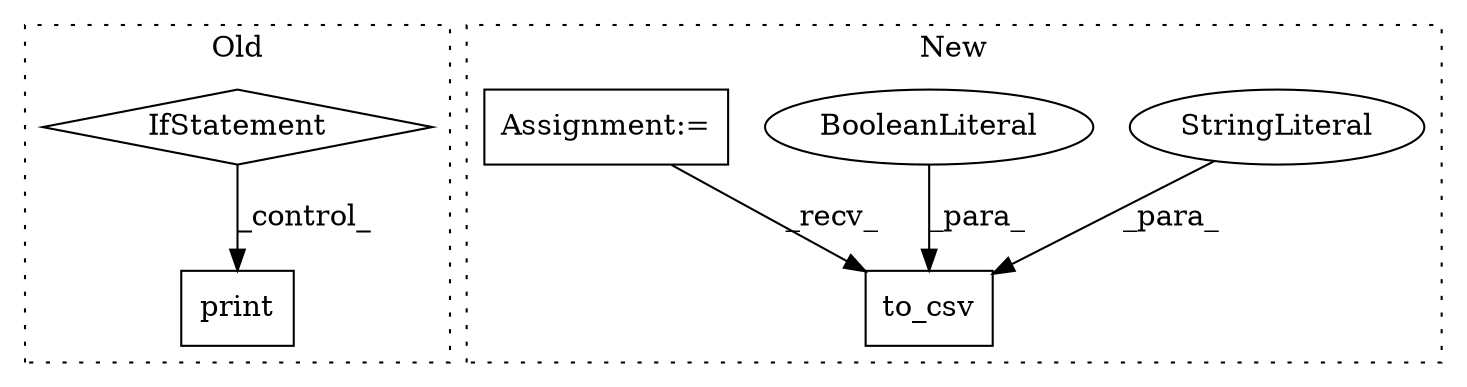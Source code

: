 digraph G {
subgraph cluster0 {
1 [label="IfStatement" a="25" s="6035,6065" l="4,2" shape="diamond"];
6 [label="print" a="32" s="6081,6166" l="6,2" shape="box"];
label = "Old";
style="dotted";
}
subgraph cluster1 {
2 [label="to_csv" a="32" s="4173,4216" l="7,1" shape="box"];
3 [label="StringLiteral" a="45" s="4203" l="7" shape="ellipse"];
4 [label="BooleanLiteral" a="9" s="4211" l="5" shape="ellipse"];
5 [label="Assignment:=" a="7" s="3875,3975" l="57,2" shape="box"];
label = "New";
style="dotted";
}
1 -> 6 [label="_control_"];
3 -> 2 [label="_para_"];
4 -> 2 [label="_para_"];
5 -> 2 [label="_recv_"];
}